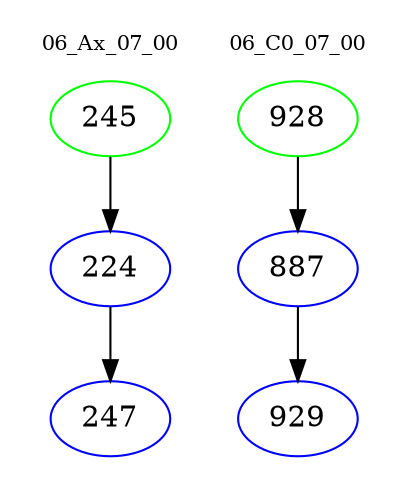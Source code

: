digraph{
subgraph cluster_0 {
color = white
label = "06_Ax_07_00";
fontsize=10;
T0_245 [label="245", color="green"]
T0_245 -> T0_224 [color="black"]
T0_224 [label="224", color="blue"]
T0_224 -> T0_247 [color="black"]
T0_247 [label="247", color="blue"]
}
subgraph cluster_1 {
color = white
label = "06_C0_07_00";
fontsize=10;
T1_928 [label="928", color="green"]
T1_928 -> T1_887 [color="black"]
T1_887 [label="887", color="blue"]
T1_887 -> T1_929 [color="black"]
T1_929 [label="929", color="blue"]
}
}
